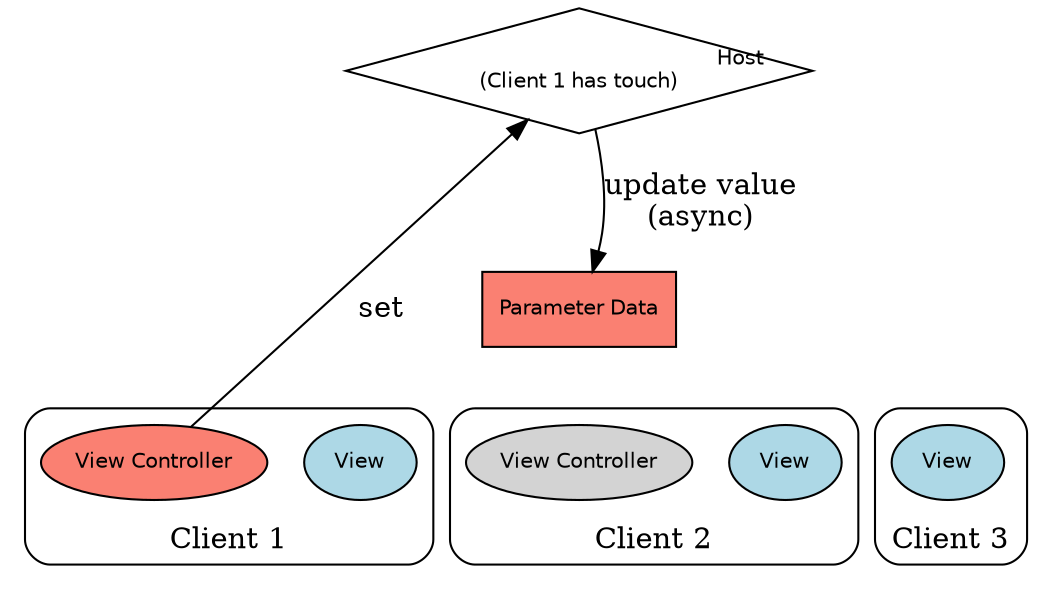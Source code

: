 //        Copyright 2016 by Avid Technology, Inc.
graph aax_parameter_entities_update {
	node [shape=record, fontname=Helvetica, fontsize=10];
	
	// Nodes
	//
	node_host [ label="Host" shape="diamond" ];
	
	node_parameterdata [ label="Parameter Data" shape="record" style="filled" fillcolor="lightblue" ];
	
	subgraph cluster_view1 {
		label="Client 1";
		style=rounded;
		node_view1 [ label="View" shape="oval" style="filled" fillcolor="lightblue" ];
		node_viewcontroller1 [ label="View Controller" shape="oval" style="filled" ];
	}
	subgraph cluster_view2 {
		label="Client 2";
		style=rounded;
		node_view2 [ label="View" shape="oval" style="filled" fillcolor="lightblue" ];
		node_viewcontroller2 [ label="View Controller" shape="oval" style="filled" ];
	}
	subgraph cluster_view3 {
		label="Client 3";
		style=rounded;
		node_view3 [ label="View" shape="oval" style="filled" fillcolor="lightblue" ];
	}
	//
	/////////
	
	// Arrangement constraints
	rankdir=BT;
	node_viewcontroller1 -- node_parameterdata [ style="invis" ];
	node_viewcontroller2 -- node_parameterdata [ style="invis" ];
	node_view3 -- node_parameterdata [ style="invis" ];
	node_parameterdata -- node_host [style="invis" ];
//	{rank=same; node_host node_parameterdata}


	// TOUCH HANDLED
	node_host [ label="Host\r(Client 1 has touch)" shape="diamond" ];
	
	// UPDATE
	node_viewcontroller1 [ fillcolor="salmon" ];
	node_parameterdata [ fillcolor="salmon" ];
	node_viewcontroller1 -- node_host [ label="set" URL="\ref AAX_IAutomationDelegate::PostSetValueRequest()" arrowhead="normal" dir="forward" constraint=false ];
	node_host -- node_parameterdata [ label="update value\r(async)" URL="\ref AAX_IEffectParameters::UpdateParameterNormalizedValue()" arrowhead="normal" dir="forward" constraint=	false ];
}


